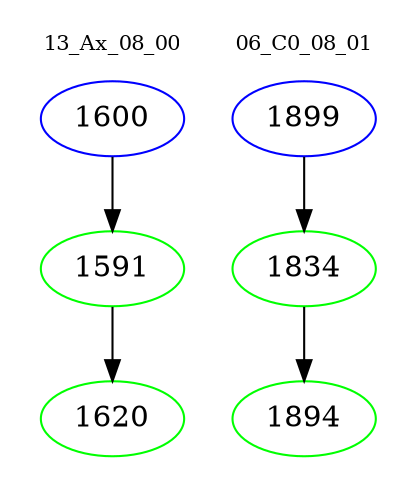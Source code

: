 digraph{
subgraph cluster_0 {
color = white
label = "13_Ax_08_00";
fontsize=10;
T0_1600 [label="1600", color="blue"]
T0_1600 -> T0_1591 [color="black"]
T0_1591 [label="1591", color="green"]
T0_1591 -> T0_1620 [color="black"]
T0_1620 [label="1620", color="green"]
}
subgraph cluster_1 {
color = white
label = "06_C0_08_01";
fontsize=10;
T1_1899 [label="1899", color="blue"]
T1_1899 -> T1_1834 [color="black"]
T1_1834 [label="1834", color="green"]
T1_1834 -> T1_1894 [color="black"]
T1_1894 [label="1894", color="green"]
}
}
